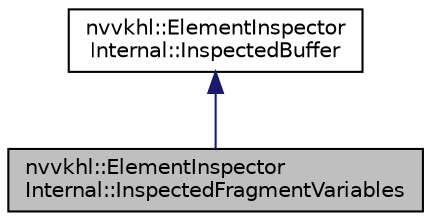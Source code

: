 digraph "nvvkhl::ElementInspectorInternal::InspectedFragmentVariables"
{
 // LATEX_PDF_SIZE
  edge [fontname="Helvetica",fontsize="10",labelfontname="Helvetica",labelfontsize="10"];
  node [fontname="Helvetica",fontsize="10",shape=record];
  Node1 [label="nvvkhl::ElementInspector\lInternal::InspectedFragmentVariables",height=0.2,width=0.4,color="black", fillcolor="grey75", style="filled", fontcolor="black",tooltip=" "];
  Node2 -> Node1 [dir="back",color="midnightblue",fontsize="10",style="solid",fontname="Helvetica"];
  Node2 [label="nvvkhl::ElementInspector\lInternal::InspectedBuffer",height=0.2,width=0.4,color="black", fillcolor="white", style="filled",URL="$structnvvkhl_1_1_element_inspector_internal_1_1_inspected_buffer.html",tooltip=" "];
}
